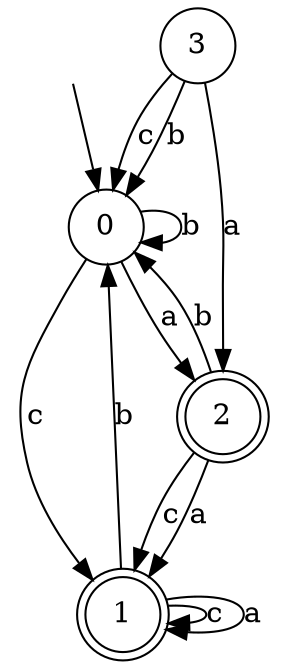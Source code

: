 digraph g {
__start [label=""shape=none]
	0[shape="circle" label="0"]
	1[shape="doublecircle" label="1"]
	2[shape="doublecircle" label="2"]
	3[shape="circle" label="3"]
__start -> 0
	0->1 [label="c"]
	0->2 [label="a"]
	0->0 [label="b"]
	1->1 [label="c"]
	1->1 [label="a"]
	1->0 [label="b"]
	2->1 [label="c"]
	2->1 [label="a"]
	2->0 [label="b"]
	3->0 [label="c"]
	3->2 [label="a"]
	3->0 [label="b"]
}